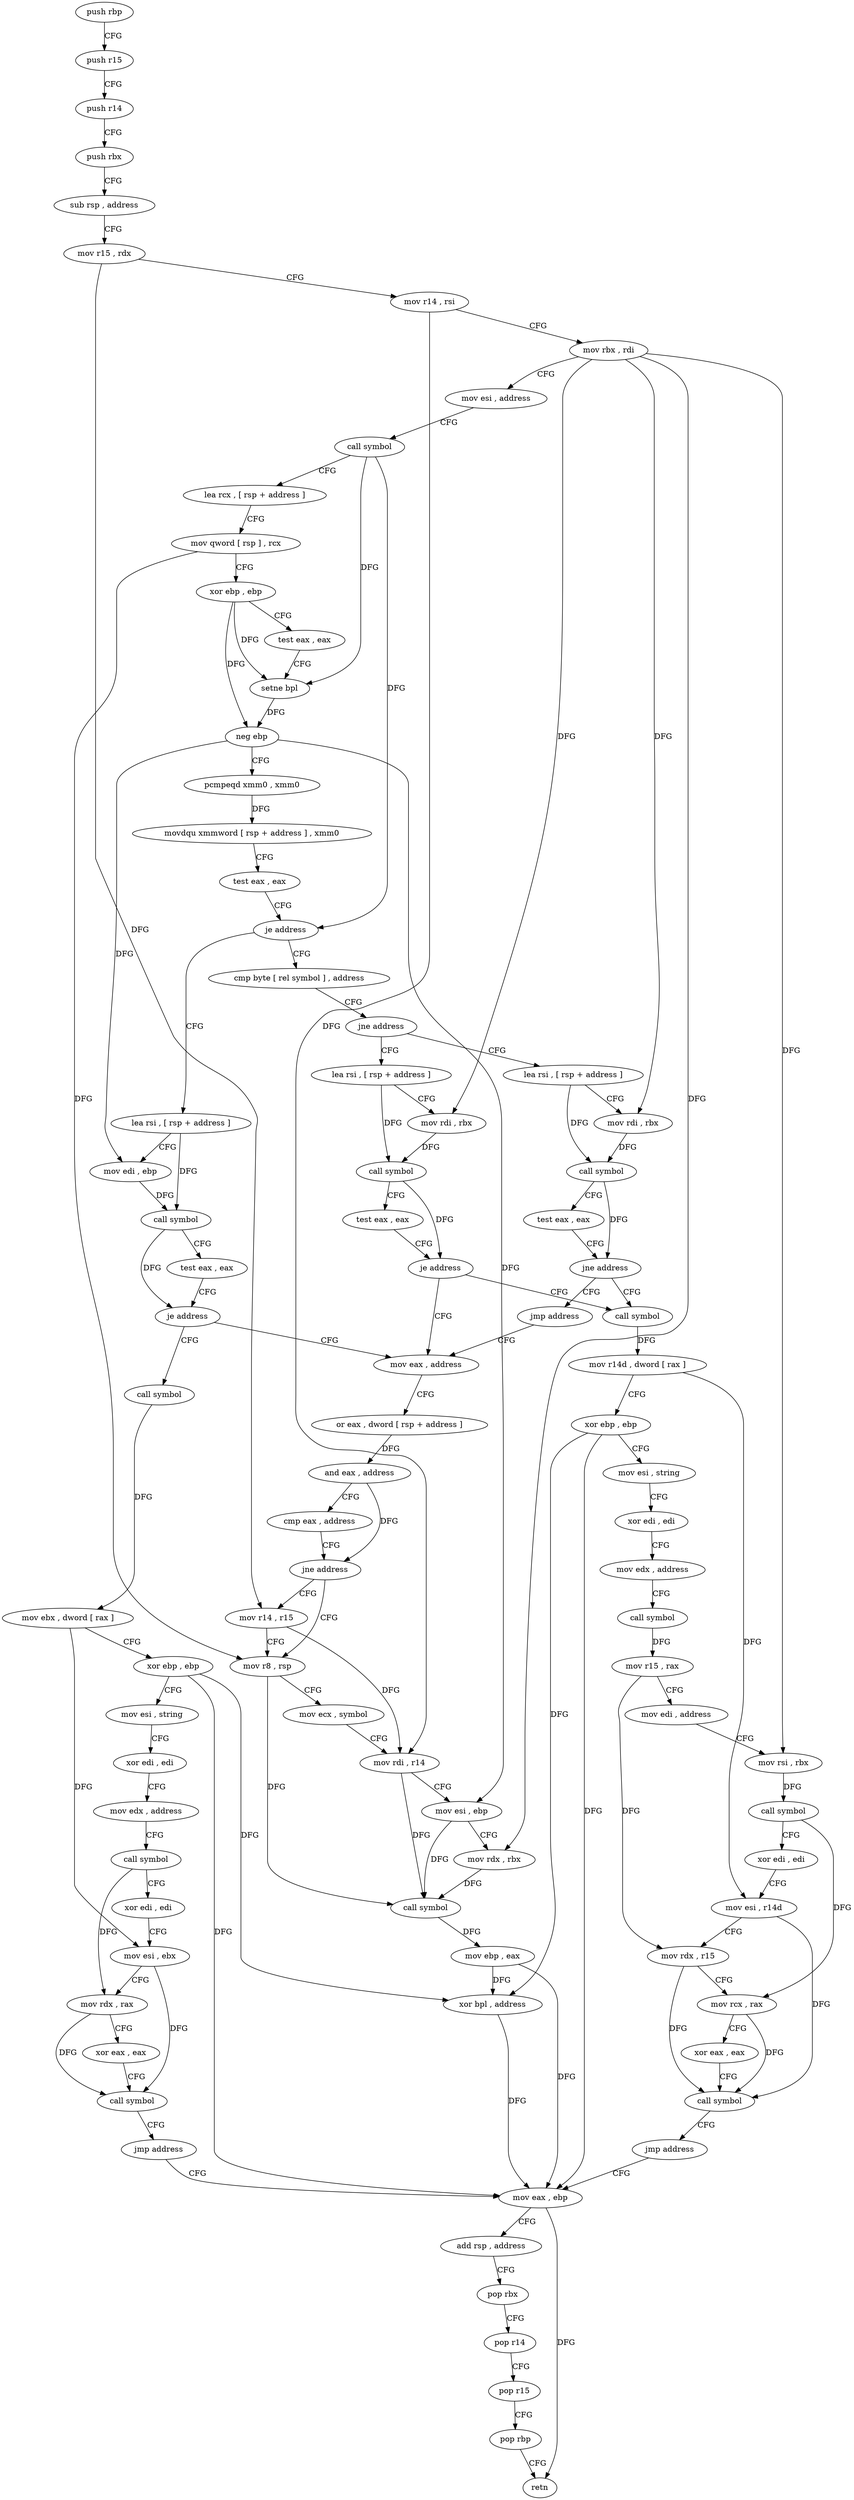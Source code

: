 digraph "func" {
"4205632" [label = "push rbp" ]
"4205633" [label = "push r15" ]
"4205635" [label = "push r14" ]
"4205637" [label = "push rbx" ]
"4205638" [label = "sub rsp , address" ]
"4205645" [label = "mov r15 , rdx" ]
"4205648" [label = "mov r14 , rsi" ]
"4205651" [label = "mov rbx , rdi" ]
"4205654" [label = "mov esi , address" ]
"4205659" [label = "call symbol" ]
"4205664" [label = "lea rcx , [ rsp + address ]" ]
"4205669" [label = "mov qword [ rsp ] , rcx" ]
"4205673" [label = "xor ebp , ebp" ]
"4205675" [label = "test eax , eax" ]
"4205677" [label = "setne bpl" ]
"4205681" [label = "neg ebp" ]
"4205683" [label = "pcmpeqd xmm0 , xmm0" ]
"4205687" [label = "movdqu xmmword [ rsp + address ] , xmm0" ]
"4205693" [label = "test eax , eax" ]
"4205695" [label = "je address" ]
"4205728" [label = "lea rsi , [ rsp + address ]" ]
"4205697" [label = "cmp byte [ rel symbol ] , address" ]
"4205733" [label = "mov edi , ebp" ]
"4205735" [label = "call symbol" ]
"4205740" [label = "test eax , eax" ]
"4205742" [label = "je address" ]
"4205869" [label = "mov eax , address" ]
"4205744" [label = "call symbol" ]
"4205704" [label = "jne address" ]
"4205789" [label = "lea rsi , [ rsp + address ]" ]
"4205706" [label = "lea rsi , [ rsp + address ]" ]
"4205874" [label = "or eax , dword [ rsp + address ]" ]
"4205878" [label = "and eax , address" ]
"4205883" [label = "cmp eax , address" ]
"4205888" [label = "jne address" ]
"4205893" [label = "mov r8 , rsp" ]
"4205890" [label = "mov r14 , r15" ]
"4205749" [label = "mov ebx , dword [ rax ]" ]
"4205751" [label = "xor ebp , ebp" ]
"4205753" [label = "mov esi , string" ]
"4205758" [label = "xor edi , edi" ]
"4205760" [label = "mov edx , address" ]
"4205765" [label = "call symbol" ]
"4205770" [label = "xor edi , edi" ]
"4205772" [label = "mov esi , ebx" ]
"4205774" [label = "mov rdx , rax" ]
"4205777" [label = "xor eax , eax" ]
"4205779" [label = "call symbol" ]
"4205784" [label = "jmp address" ]
"4205920" [label = "mov eax , ebp" ]
"4205794" [label = "mov rdi , rbx" ]
"4205797" [label = "call symbol" ]
"4205802" [label = "test eax , eax" ]
"4205804" [label = "je address" ]
"4205806" [label = "call symbol" ]
"4205711" [label = "mov rdi , rbx" ]
"4205714" [label = "call symbol" ]
"4205719" [label = "test eax , eax" ]
"4205721" [label = "jne address" ]
"4205723" [label = "jmp address" ]
"4205896" [label = "mov ecx , symbol" ]
"4205901" [label = "mov rdi , r14" ]
"4205904" [label = "mov esi , ebp" ]
"4205906" [label = "mov rdx , rbx" ]
"4205909" [label = "call symbol" ]
"4205914" [label = "mov ebp , eax" ]
"4205916" [label = "xor bpl , address" ]
"4205922" [label = "add rsp , address" ]
"4205929" [label = "pop rbx" ]
"4205930" [label = "pop r14" ]
"4205932" [label = "pop r15" ]
"4205934" [label = "pop rbp" ]
"4205935" [label = "retn" ]
"4205811" [label = "mov r14d , dword [ rax ]" ]
"4205814" [label = "xor ebp , ebp" ]
"4205816" [label = "mov esi , string" ]
"4205821" [label = "xor edi , edi" ]
"4205823" [label = "mov edx , address" ]
"4205828" [label = "call symbol" ]
"4205833" [label = "mov r15 , rax" ]
"4205836" [label = "mov edi , address" ]
"4205841" [label = "mov rsi , rbx" ]
"4205844" [label = "call symbol" ]
"4205849" [label = "xor edi , edi" ]
"4205851" [label = "mov esi , r14d" ]
"4205854" [label = "mov rdx , r15" ]
"4205857" [label = "mov rcx , rax" ]
"4205860" [label = "xor eax , eax" ]
"4205862" [label = "call symbol" ]
"4205867" [label = "jmp address" ]
"4205632" -> "4205633" [ label = "CFG" ]
"4205633" -> "4205635" [ label = "CFG" ]
"4205635" -> "4205637" [ label = "CFG" ]
"4205637" -> "4205638" [ label = "CFG" ]
"4205638" -> "4205645" [ label = "CFG" ]
"4205645" -> "4205648" [ label = "CFG" ]
"4205645" -> "4205890" [ label = "DFG" ]
"4205648" -> "4205651" [ label = "CFG" ]
"4205648" -> "4205901" [ label = "DFG" ]
"4205651" -> "4205654" [ label = "CFG" ]
"4205651" -> "4205794" [ label = "DFG" ]
"4205651" -> "4205711" [ label = "DFG" ]
"4205651" -> "4205906" [ label = "DFG" ]
"4205651" -> "4205841" [ label = "DFG" ]
"4205654" -> "4205659" [ label = "CFG" ]
"4205659" -> "4205664" [ label = "CFG" ]
"4205659" -> "4205677" [ label = "DFG" ]
"4205659" -> "4205695" [ label = "DFG" ]
"4205664" -> "4205669" [ label = "CFG" ]
"4205669" -> "4205673" [ label = "CFG" ]
"4205669" -> "4205893" [ label = "DFG" ]
"4205673" -> "4205675" [ label = "CFG" ]
"4205673" -> "4205677" [ label = "DFG" ]
"4205673" -> "4205681" [ label = "DFG" ]
"4205675" -> "4205677" [ label = "CFG" ]
"4205677" -> "4205681" [ label = "DFG" ]
"4205681" -> "4205683" [ label = "CFG" ]
"4205681" -> "4205733" [ label = "DFG" ]
"4205681" -> "4205904" [ label = "DFG" ]
"4205683" -> "4205687" [ label = "DFG" ]
"4205687" -> "4205693" [ label = "CFG" ]
"4205693" -> "4205695" [ label = "CFG" ]
"4205695" -> "4205728" [ label = "CFG" ]
"4205695" -> "4205697" [ label = "CFG" ]
"4205728" -> "4205733" [ label = "CFG" ]
"4205728" -> "4205735" [ label = "DFG" ]
"4205697" -> "4205704" [ label = "CFG" ]
"4205733" -> "4205735" [ label = "DFG" ]
"4205735" -> "4205740" [ label = "CFG" ]
"4205735" -> "4205742" [ label = "DFG" ]
"4205740" -> "4205742" [ label = "CFG" ]
"4205742" -> "4205869" [ label = "CFG" ]
"4205742" -> "4205744" [ label = "CFG" ]
"4205869" -> "4205874" [ label = "CFG" ]
"4205744" -> "4205749" [ label = "DFG" ]
"4205704" -> "4205789" [ label = "CFG" ]
"4205704" -> "4205706" [ label = "CFG" ]
"4205789" -> "4205794" [ label = "CFG" ]
"4205789" -> "4205797" [ label = "DFG" ]
"4205706" -> "4205711" [ label = "CFG" ]
"4205706" -> "4205714" [ label = "DFG" ]
"4205874" -> "4205878" [ label = "DFG" ]
"4205878" -> "4205883" [ label = "CFG" ]
"4205878" -> "4205888" [ label = "DFG" ]
"4205883" -> "4205888" [ label = "CFG" ]
"4205888" -> "4205893" [ label = "CFG" ]
"4205888" -> "4205890" [ label = "CFG" ]
"4205893" -> "4205896" [ label = "CFG" ]
"4205893" -> "4205909" [ label = "DFG" ]
"4205890" -> "4205893" [ label = "CFG" ]
"4205890" -> "4205901" [ label = "DFG" ]
"4205749" -> "4205751" [ label = "CFG" ]
"4205749" -> "4205772" [ label = "DFG" ]
"4205751" -> "4205753" [ label = "CFG" ]
"4205751" -> "4205916" [ label = "DFG" ]
"4205751" -> "4205920" [ label = "DFG" ]
"4205753" -> "4205758" [ label = "CFG" ]
"4205758" -> "4205760" [ label = "CFG" ]
"4205760" -> "4205765" [ label = "CFG" ]
"4205765" -> "4205770" [ label = "CFG" ]
"4205765" -> "4205774" [ label = "DFG" ]
"4205770" -> "4205772" [ label = "CFG" ]
"4205772" -> "4205774" [ label = "CFG" ]
"4205772" -> "4205779" [ label = "DFG" ]
"4205774" -> "4205777" [ label = "CFG" ]
"4205774" -> "4205779" [ label = "DFG" ]
"4205777" -> "4205779" [ label = "CFG" ]
"4205779" -> "4205784" [ label = "CFG" ]
"4205784" -> "4205920" [ label = "CFG" ]
"4205920" -> "4205922" [ label = "CFG" ]
"4205920" -> "4205935" [ label = "DFG" ]
"4205794" -> "4205797" [ label = "DFG" ]
"4205797" -> "4205802" [ label = "CFG" ]
"4205797" -> "4205804" [ label = "DFG" ]
"4205802" -> "4205804" [ label = "CFG" ]
"4205804" -> "4205869" [ label = "CFG" ]
"4205804" -> "4205806" [ label = "CFG" ]
"4205806" -> "4205811" [ label = "DFG" ]
"4205711" -> "4205714" [ label = "DFG" ]
"4205714" -> "4205719" [ label = "CFG" ]
"4205714" -> "4205721" [ label = "DFG" ]
"4205719" -> "4205721" [ label = "CFG" ]
"4205721" -> "4205806" [ label = "CFG" ]
"4205721" -> "4205723" [ label = "CFG" ]
"4205723" -> "4205869" [ label = "CFG" ]
"4205896" -> "4205901" [ label = "CFG" ]
"4205901" -> "4205904" [ label = "CFG" ]
"4205901" -> "4205909" [ label = "DFG" ]
"4205904" -> "4205906" [ label = "CFG" ]
"4205904" -> "4205909" [ label = "DFG" ]
"4205906" -> "4205909" [ label = "DFG" ]
"4205909" -> "4205914" [ label = "DFG" ]
"4205914" -> "4205916" [ label = "DFG" ]
"4205914" -> "4205920" [ label = "DFG" ]
"4205916" -> "4205920" [ label = "DFG" ]
"4205922" -> "4205929" [ label = "CFG" ]
"4205929" -> "4205930" [ label = "CFG" ]
"4205930" -> "4205932" [ label = "CFG" ]
"4205932" -> "4205934" [ label = "CFG" ]
"4205934" -> "4205935" [ label = "CFG" ]
"4205811" -> "4205814" [ label = "CFG" ]
"4205811" -> "4205851" [ label = "DFG" ]
"4205814" -> "4205816" [ label = "CFG" ]
"4205814" -> "4205916" [ label = "DFG" ]
"4205814" -> "4205920" [ label = "DFG" ]
"4205816" -> "4205821" [ label = "CFG" ]
"4205821" -> "4205823" [ label = "CFG" ]
"4205823" -> "4205828" [ label = "CFG" ]
"4205828" -> "4205833" [ label = "DFG" ]
"4205833" -> "4205836" [ label = "CFG" ]
"4205833" -> "4205854" [ label = "DFG" ]
"4205836" -> "4205841" [ label = "CFG" ]
"4205841" -> "4205844" [ label = "DFG" ]
"4205844" -> "4205849" [ label = "CFG" ]
"4205844" -> "4205857" [ label = "DFG" ]
"4205849" -> "4205851" [ label = "CFG" ]
"4205851" -> "4205854" [ label = "CFG" ]
"4205851" -> "4205862" [ label = "DFG" ]
"4205854" -> "4205857" [ label = "CFG" ]
"4205854" -> "4205862" [ label = "DFG" ]
"4205857" -> "4205860" [ label = "CFG" ]
"4205857" -> "4205862" [ label = "DFG" ]
"4205860" -> "4205862" [ label = "CFG" ]
"4205862" -> "4205867" [ label = "CFG" ]
"4205867" -> "4205920" [ label = "CFG" ]
}
